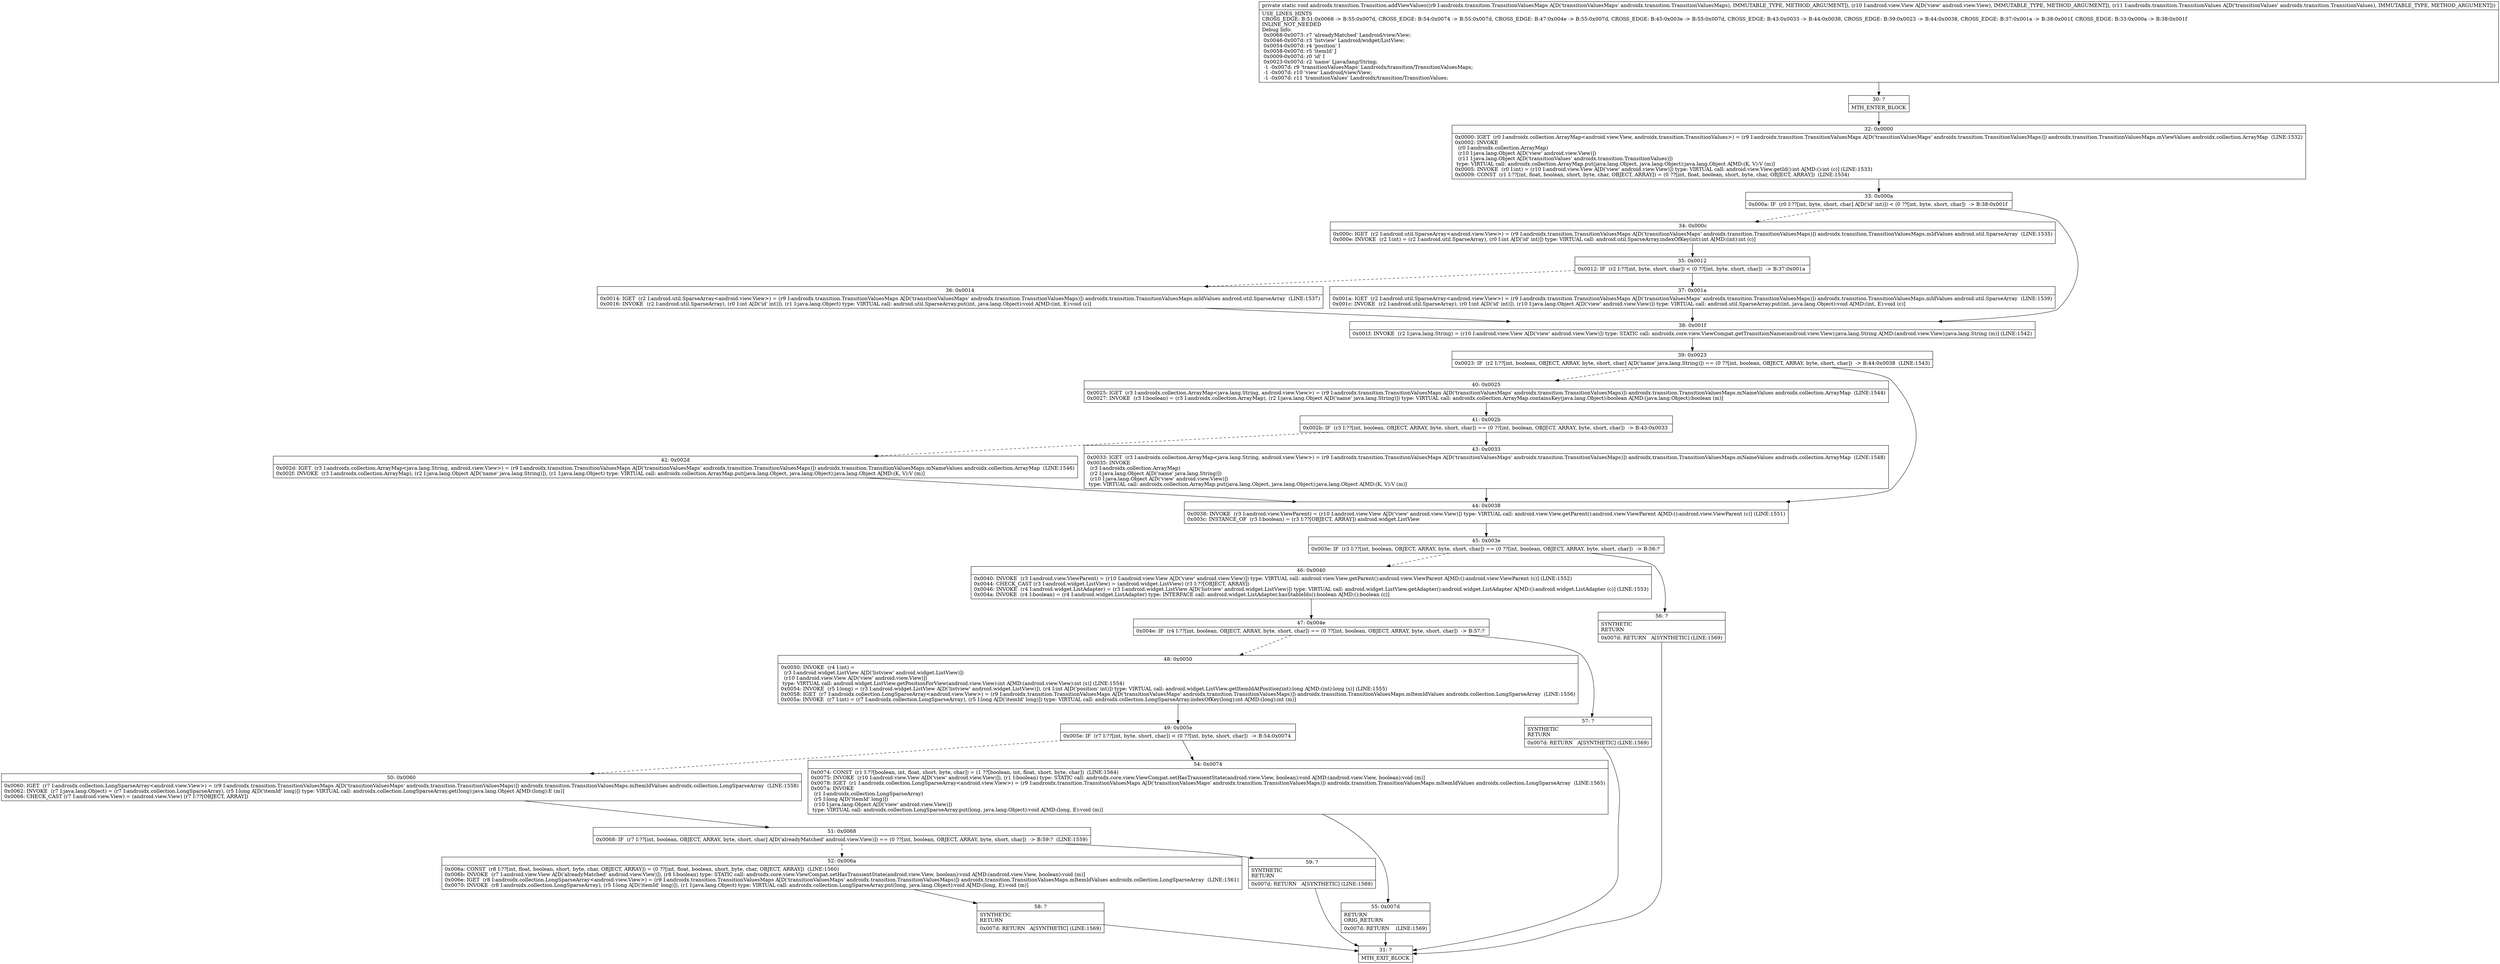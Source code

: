digraph "CFG forandroidx.transition.Transition.addViewValues(Landroidx\/transition\/TransitionValuesMaps;Landroid\/view\/View;Landroidx\/transition\/TransitionValues;)V" {
Node_30 [shape=record,label="{30\:\ ?|MTH_ENTER_BLOCK\l}"];
Node_32 [shape=record,label="{32\:\ 0x0000|0x0000: IGET  (r0 I:androidx.collection.ArrayMap\<android.view.View, androidx.transition.TransitionValues\>) = (r9 I:androidx.transition.TransitionValuesMaps A[D('transitionValuesMaps' androidx.transition.TransitionValuesMaps)]) androidx.transition.TransitionValuesMaps.mViewValues androidx.collection.ArrayMap  (LINE:1532)\l0x0002: INVOKE  \l  (r0 I:androidx.collection.ArrayMap)\l  (r10 I:java.lang.Object A[D('view' android.view.View)])\l  (r11 I:java.lang.Object A[D('transitionValues' androidx.transition.TransitionValues)])\l type: VIRTUAL call: androidx.collection.ArrayMap.put(java.lang.Object, java.lang.Object):java.lang.Object A[MD:(K, V):V (m)]\l0x0005: INVOKE  (r0 I:int) = (r10 I:android.view.View A[D('view' android.view.View)]) type: VIRTUAL call: android.view.View.getId():int A[MD:():int (c)] (LINE:1533)\l0x0009: CONST  (r1 I:??[int, float, boolean, short, byte, char, OBJECT, ARRAY]) = (0 ??[int, float, boolean, short, byte, char, OBJECT, ARRAY])  (LINE:1534)\l}"];
Node_33 [shape=record,label="{33\:\ 0x000a|0x000a: IF  (r0 I:??[int, byte, short, char] A[D('id' int)]) \< (0 ??[int, byte, short, char])  \-\> B:38:0x001f \l}"];
Node_34 [shape=record,label="{34\:\ 0x000c|0x000c: IGET  (r2 I:android.util.SparseArray\<android.view.View\>) = (r9 I:androidx.transition.TransitionValuesMaps A[D('transitionValuesMaps' androidx.transition.TransitionValuesMaps)]) androidx.transition.TransitionValuesMaps.mIdValues android.util.SparseArray  (LINE:1535)\l0x000e: INVOKE  (r2 I:int) = (r2 I:android.util.SparseArray), (r0 I:int A[D('id' int)]) type: VIRTUAL call: android.util.SparseArray.indexOfKey(int):int A[MD:(int):int (c)]\l}"];
Node_35 [shape=record,label="{35\:\ 0x0012|0x0012: IF  (r2 I:??[int, byte, short, char]) \< (0 ??[int, byte, short, char])  \-\> B:37:0x001a \l}"];
Node_36 [shape=record,label="{36\:\ 0x0014|0x0014: IGET  (r2 I:android.util.SparseArray\<android.view.View\>) = (r9 I:androidx.transition.TransitionValuesMaps A[D('transitionValuesMaps' androidx.transition.TransitionValuesMaps)]) androidx.transition.TransitionValuesMaps.mIdValues android.util.SparseArray  (LINE:1537)\l0x0016: INVOKE  (r2 I:android.util.SparseArray), (r0 I:int A[D('id' int)]), (r1 I:java.lang.Object) type: VIRTUAL call: android.util.SparseArray.put(int, java.lang.Object):void A[MD:(int, E):void (c)]\l}"];
Node_37 [shape=record,label="{37\:\ 0x001a|0x001a: IGET  (r2 I:android.util.SparseArray\<android.view.View\>) = (r9 I:androidx.transition.TransitionValuesMaps A[D('transitionValuesMaps' androidx.transition.TransitionValuesMaps)]) androidx.transition.TransitionValuesMaps.mIdValues android.util.SparseArray  (LINE:1539)\l0x001c: INVOKE  (r2 I:android.util.SparseArray), (r0 I:int A[D('id' int)]), (r10 I:java.lang.Object A[D('view' android.view.View)]) type: VIRTUAL call: android.util.SparseArray.put(int, java.lang.Object):void A[MD:(int, E):void (c)]\l}"];
Node_38 [shape=record,label="{38\:\ 0x001f|0x001f: INVOKE  (r2 I:java.lang.String) = (r10 I:android.view.View A[D('view' android.view.View)]) type: STATIC call: androidx.core.view.ViewCompat.getTransitionName(android.view.View):java.lang.String A[MD:(android.view.View):java.lang.String (m)] (LINE:1542)\l}"];
Node_39 [shape=record,label="{39\:\ 0x0023|0x0023: IF  (r2 I:??[int, boolean, OBJECT, ARRAY, byte, short, char] A[D('name' java.lang.String)]) == (0 ??[int, boolean, OBJECT, ARRAY, byte, short, char])  \-\> B:44:0x0038  (LINE:1543)\l}"];
Node_40 [shape=record,label="{40\:\ 0x0025|0x0025: IGET  (r3 I:androidx.collection.ArrayMap\<java.lang.String, android.view.View\>) = (r9 I:androidx.transition.TransitionValuesMaps A[D('transitionValuesMaps' androidx.transition.TransitionValuesMaps)]) androidx.transition.TransitionValuesMaps.mNameValues androidx.collection.ArrayMap  (LINE:1544)\l0x0027: INVOKE  (r3 I:boolean) = (r3 I:androidx.collection.ArrayMap), (r2 I:java.lang.Object A[D('name' java.lang.String)]) type: VIRTUAL call: androidx.collection.ArrayMap.containsKey(java.lang.Object):boolean A[MD:(java.lang.Object):boolean (m)]\l}"];
Node_41 [shape=record,label="{41\:\ 0x002b|0x002b: IF  (r3 I:??[int, boolean, OBJECT, ARRAY, byte, short, char]) == (0 ??[int, boolean, OBJECT, ARRAY, byte, short, char])  \-\> B:43:0x0033 \l}"];
Node_42 [shape=record,label="{42\:\ 0x002d|0x002d: IGET  (r3 I:androidx.collection.ArrayMap\<java.lang.String, android.view.View\>) = (r9 I:androidx.transition.TransitionValuesMaps A[D('transitionValuesMaps' androidx.transition.TransitionValuesMaps)]) androidx.transition.TransitionValuesMaps.mNameValues androidx.collection.ArrayMap  (LINE:1546)\l0x002f: INVOKE  (r3 I:androidx.collection.ArrayMap), (r2 I:java.lang.Object A[D('name' java.lang.String)]), (r1 I:java.lang.Object) type: VIRTUAL call: androidx.collection.ArrayMap.put(java.lang.Object, java.lang.Object):java.lang.Object A[MD:(K, V):V (m)]\l}"];
Node_43 [shape=record,label="{43\:\ 0x0033|0x0033: IGET  (r3 I:androidx.collection.ArrayMap\<java.lang.String, android.view.View\>) = (r9 I:androidx.transition.TransitionValuesMaps A[D('transitionValuesMaps' androidx.transition.TransitionValuesMaps)]) androidx.transition.TransitionValuesMaps.mNameValues androidx.collection.ArrayMap  (LINE:1548)\l0x0035: INVOKE  \l  (r3 I:androidx.collection.ArrayMap)\l  (r2 I:java.lang.Object A[D('name' java.lang.String)])\l  (r10 I:java.lang.Object A[D('view' android.view.View)])\l type: VIRTUAL call: androidx.collection.ArrayMap.put(java.lang.Object, java.lang.Object):java.lang.Object A[MD:(K, V):V (m)]\l}"];
Node_44 [shape=record,label="{44\:\ 0x0038|0x0038: INVOKE  (r3 I:android.view.ViewParent) = (r10 I:android.view.View A[D('view' android.view.View)]) type: VIRTUAL call: android.view.View.getParent():android.view.ViewParent A[MD:():android.view.ViewParent (c)] (LINE:1551)\l0x003c: INSTANCE_OF  (r3 I:boolean) = (r3 I:??[OBJECT, ARRAY]) android.widget.ListView \l}"];
Node_45 [shape=record,label="{45\:\ 0x003e|0x003e: IF  (r3 I:??[int, boolean, OBJECT, ARRAY, byte, short, char]) == (0 ??[int, boolean, OBJECT, ARRAY, byte, short, char])  \-\> B:56:? \l}"];
Node_46 [shape=record,label="{46\:\ 0x0040|0x0040: INVOKE  (r3 I:android.view.ViewParent) = (r10 I:android.view.View A[D('view' android.view.View)]) type: VIRTUAL call: android.view.View.getParent():android.view.ViewParent A[MD:():android.view.ViewParent (c)] (LINE:1552)\l0x0044: CHECK_CAST (r3 I:android.widget.ListView) = (android.widget.ListView) (r3 I:??[OBJECT, ARRAY]) \l0x0046: INVOKE  (r4 I:android.widget.ListAdapter) = (r3 I:android.widget.ListView A[D('listview' android.widget.ListView)]) type: VIRTUAL call: android.widget.ListView.getAdapter():android.widget.ListAdapter A[MD:():android.widget.ListAdapter (c)] (LINE:1553)\l0x004a: INVOKE  (r4 I:boolean) = (r4 I:android.widget.ListAdapter) type: INTERFACE call: android.widget.ListAdapter.hasStableIds():boolean A[MD:():boolean (c)]\l}"];
Node_47 [shape=record,label="{47\:\ 0x004e|0x004e: IF  (r4 I:??[int, boolean, OBJECT, ARRAY, byte, short, char]) == (0 ??[int, boolean, OBJECT, ARRAY, byte, short, char])  \-\> B:57:? \l}"];
Node_48 [shape=record,label="{48\:\ 0x0050|0x0050: INVOKE  (r4 I:int) = \l  (r3 I:android.widget.ListView A[D('listview' android.widget.ListView)])\l  (r10 I:android.view.View A[D('view' android.view.View)])\l type: VIRTUAL call: android.widget.ListView.getPositionForView(android.view.View):int A[MD:(android.view.View):int (s)] (LINE:1554)\l0x0054: INVOKE  (r5 I:long) = (r3 I:android.widget.ListView A[D('listview' android.widget.ListView)]), (r4 I:int A[D('position' int)]) type: VIRTUAL call: android.widget.ListView.getItemIdAtPosition(int):long A[MD:(int):long (s)] (LINE:1555)\l0x0058: IGET  (r7 I:androidx.collection.LongSparseArray\<android.view.View\>) = (r9 I:androidx.transition.TransitionValuesMaps A[D('transitionValuesMaps' androidx.transition.TransitionValuesMaps)]) androidx.transition.TransitionValuesMaps.mItemIdValues androidx.collection.LongSparseArray  (LINE:1556)\l0x005a: INVOKE  (r7 I:int) = (r7 I:androidx.collection.LongSparseArray), (r5 I:long A[D('itemId' long)]) type: VIRTUAL call: androidx.collection.LongSparseArray.indexOfKey(long):int A[MD:(long):int (m)]\l}"];
Node_49 [shape=record,label="{49\:\ 0x005e|0x005e: IF  (r7 I:??[int, byte, short, char]) \< (0 ??[int, byte, short, char])  \-\> B:54:0x0074 \l}"];
Node_50 [shape=record,label="{50\:\ 0x0060|0x0060: IGET  (r7 I:androidx.collection.LongSparseArray\<android.view.View\>) = (r9 I:androidx.transition.TransitionValuesMaps A[D('transitionValuesMaps' androidx.transition.TransitionValuesMaps)]) androidx.transition.TransitionValuesMaps.mItemIdValues androidx.collection.LongSparseArray  (LINE:1558)\l0x0062: INVOKE  (r7 I:java.lang.Object) = (r7 I:androidx.collection.LongSparseArray), (r5 I:long A[D('itemId' long)]) type: VIRTUAL call: androidx.collection.LongSparseArray.get(long):java.lang.Object A[MD:(long):E (m)]\l0x0066: CHECK_CAST (r7 I:android.view.View) = (android.view.View) (r7 I:??[OBJECT, ARRAY]) \l}"];
Node_51 [shape=record,label="{51\:\ 0x0068|0x0068: IF  (r7 I:??[int, boolean, OBJECT, ARRAY, byte, short, char] A[D('alreadyMatched' android.view.View)]) == (0 ??[int, boolean, OBJECT, ARRAY, byte, short, char])  \-\> B:59:?  (LINE:1559)\l}"];
Node_52 [shape=record,label="{52\:\ 0x006a|0x006a: CONST  (r8 I:??[int, float, boolean, short, byte, char, OBJECT, ARRAY]) = (0 ??[int, float, boolean, short, byte, char, OBJECT, ARRAY])  (LINE:1560)\l0x006b: INVOKE  (r7 I:android.view.View A[D('alreadyMatched' android.view.View)]), (r8 I:boolean) type: STATIC call: androidx.core.view.ViewCompat.setHasTransientState(android.view.View, boolean):void A[MD:(android.view.View, boolean):void (m)]\l0x006e: IGET  (r8 I:androidx.collection.LongSparseArray\<android.view.View\>) = (r9 I:androidx.transition.TransitionValuesMaps A[D('transitionValuesMaps' androidx.transition.TransitionValuesMaps)]) androidx.transition.TransitionValuesMaps.mItemIdValues androidx.collection.LongSparseArray  (LINE:1561)\l0x0070: INVOKE  (r8 I:androidx.collection.LongSparseArray), (r5 I:long A[D('itemId' long)]), (r1 I:java.lang.Object) type: VIRTUAL call: androidx.collection.LongSparseArray.put(long, java.lang.Object):void A[MD:(long, E):void (m)]\l}"];
Node_58 [shape=record,label="{58\:\ ?|SYNTHETIC\lRETURN\l|0x007d: RETURN   A[SYNTHETIC] (LINE:1569)\l}"];
Node_31 [shape=record,label="{31\:\ ?|MTH_EXIT_BLOCK\l}"];
Node_59 [shape=record,label="{59\:\ ?|SYNTHETIC\lRETURN\l|0x007d: RETURN   A[SYNTHETIC] (LINE:1569)\l}"];
Node_54 [shape=record,label="{54\:\ 0x0074|0x0074: CONST  (r1 I:??[boolean, int, float, short, byte, char]) = (1 ??[boolean, int, float, short, byte, char])  (LINE:1564)\l0x0075: INVOKE  (r10 I:android.view.View A[D('view' android.view.View)]), (r1 I:boolean) type: STATIC call: androidx.core.view.ViewCompat.setHasTransientState(android.view.View, boolean):void A[MD:(android.view.View, boolean):void (m)]\l0x0078: IGET  (r1 I:androidx.collection.LongSparseArray\<android.view.View\>) = (r9 I:androidx.transition.TransitionValuesMaps A[D('transitionValuesMaps' androidx.transition.TransitionValuesMaps)]) androidx.transition.TransitionValuesMaps.mItemIdValues androidx.collection.LongSparseArray  (LINE:1565)\l0x007a: INVOKE  \l  (r1 I:androidx.collection.LongSparseArray)\l  (r5 I:long A[D('itemId' long)])\l  (r10 I:java.lang.Object A[D('view' android.view.View)])\l type: VIRTUAL call: androidx.collection.LongSparseArray.put(long, java.lang.Object):void A[MD:(long, E):void (m)]\l}"];
Node_55 [shape=record,label="{55\:\ 0x007d|RETURN\lORIG_RETURN\l|0x007d: RETURN    (LINE:1569)\l}"];
Node_57 [shape=record,label="{57\:\ ?|SYNTHETIC\lRETURN\l|0x007d: RETURN   A[SYNTHETIC] (LINE:1569)\l}"];
Node_56 [shape=record,label="{56\:\ ?|SYNTHETIC\lRETURN\l|0x007d: RETURN   A[SYNTHETIC] (LINE:1569)\l}"];
MethodNode[shape=record,label="{private static void androidx.transition.Transition.addViewValues((r9 I:androidx.transition.TransitionValuesMaps A[D('transitionValuesMaps' androidx.transition.TransitionValuesMaps), IMMUTABLE_TYPE, METHOD_ARGUMENT]), (r10 I:android.view.View A[D('view' android.view.View), IMMUTABLE_TYPE, METHOD_ARGUMENT]), (r11 I:androidx.transition.TransitionValues A[D('transitionValues' androidx.transition.TransitionValues), IMMUTABLE_TYPE, METHOD_ARGUMENT]))  | USE_LINES_HINTS\lCROSS_EDGE: B:51:0x0068 \-\> B:55:0x007d, CROSS_EDGE: B:54:0x0074 \-\> B:55:0x007d, CROSS_EDGE: B:47:0x004e \-\> B:55:0x007d, CROSS_EDGE: B:45:0x003e \-\> B:55:0x007d, CROSS_EDGE: B:43:0x0033 \-\> B:44:0x0038, CROSS_EDGE: B:39:0x0023 \-\> B:44:0x0038, CROSS_EDGE: B:37:0x001a \-\> B:38:0x001f, CROSS_EDGE: B:33:0x000a \-\> B:38:0x001f\lINLINE_NOT_NEEDED\lDebug Info:\l  0x0068\-0x0073: r7 'alreadyMatched' Landroid\/view\/View;\l  0x0046\-0x007d: r3 'listview' Landroid\/widget\/ListView;\l  0x0054\-0x007d: r4 'position' I\l  0x0058\-0x007d: r5 'itemId' J\l  0x0009\-0x007d: r0 'id' I\l  0x0023\-0x007d: r2 'name' Ljava\/lang\/String;\l  \-1 \-0x007d: r9 'transitionValuesMaps' Landroidx\/transition\/TransitionValuesMaps;\l  \-1 \-0x007d: r10 'view' Landroid\/view\/View;\l  \-1 \-0x007d: r11 'transitionValues' Landroidx\/transition\/TransitionValues;\l}"];
MethodNode -> Node_30;Node_30 -> Node_32;
Node_32 -> Node_33;
Node_33 -> Node_34[style=dashed];
Node_33 -> Node_38;
Node_34 -> Node_35;
Node_35 -> Node_36[style=dashed];
Node_35 -> Node_37;
Node_36 -> Node_38;
Node_37 -> Node_38;
Node_38 -> Node_39;
Node_39 -> Node_40[style=dashed];
Node_39 -> Node_44;
Node_40 -> Node_41;
Node_41 -> Node_42[style=dashed];
Node_41 -> Node_43;
Node_42 -> Node_44;
Node_43 -> Node_44;
Node_44 -> Node_45;
Node_45 -> Node_46[style=dashed];
Node_45 -> Node_56;
Node_46 -> Node_47;
Node_47 -> Node_48[style=dashed];
Node_47 -> Node_57;
Node_48 -> Node_49;
Node_49 -> Node_50[style=dashed];
Node_49 -> Node_54;
Node_50 -> Node_51;
Node_51 -> Node_52[style=dashed];
Node_51 -> Node_59;
Node_52 -> Node_58;
Node_58 -> Node_31;
Node_59 -> Node_31;
Node_54 -> Node_55;
Node_55 -> Node_31;
Node_57 -> Node_31;
Node_56 -> Node_31;
}

